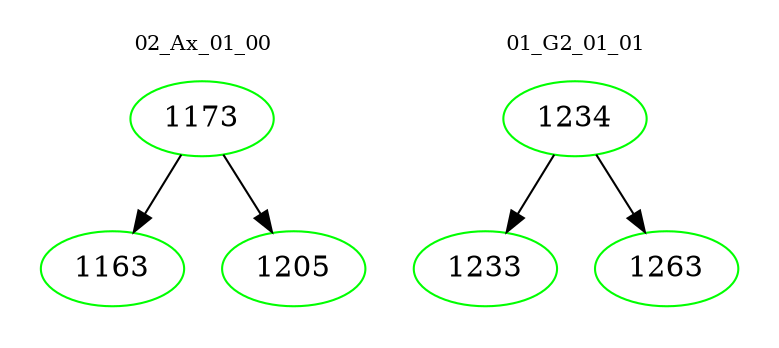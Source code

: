 digraph{
subgraph cluster_0 {
color = white
label = "02_Ax_01_00";
fontsize=10;
T0_1173 [label="1173", color="green"]
T0_1173 -> T0_1163 [color="black"]
T0_1163 [label="1163", color="green"]
T0_1173 -> T0_1205 [color="black"]
T0_1205 [label="1205", color="green"]
}
subgraph cluster_1 {
color = white
label = "01_G2_01_01";
fontsize=10;
T1_1234 [label="1234", color="green"]
T1_1234 -> T1_1233 [color="black"]
T1_1233 [label="1233", color="green"]
T1_1234 -> T1_1263 [color="black"]
T1_1263 [label="1263", color="green"]
}
}

